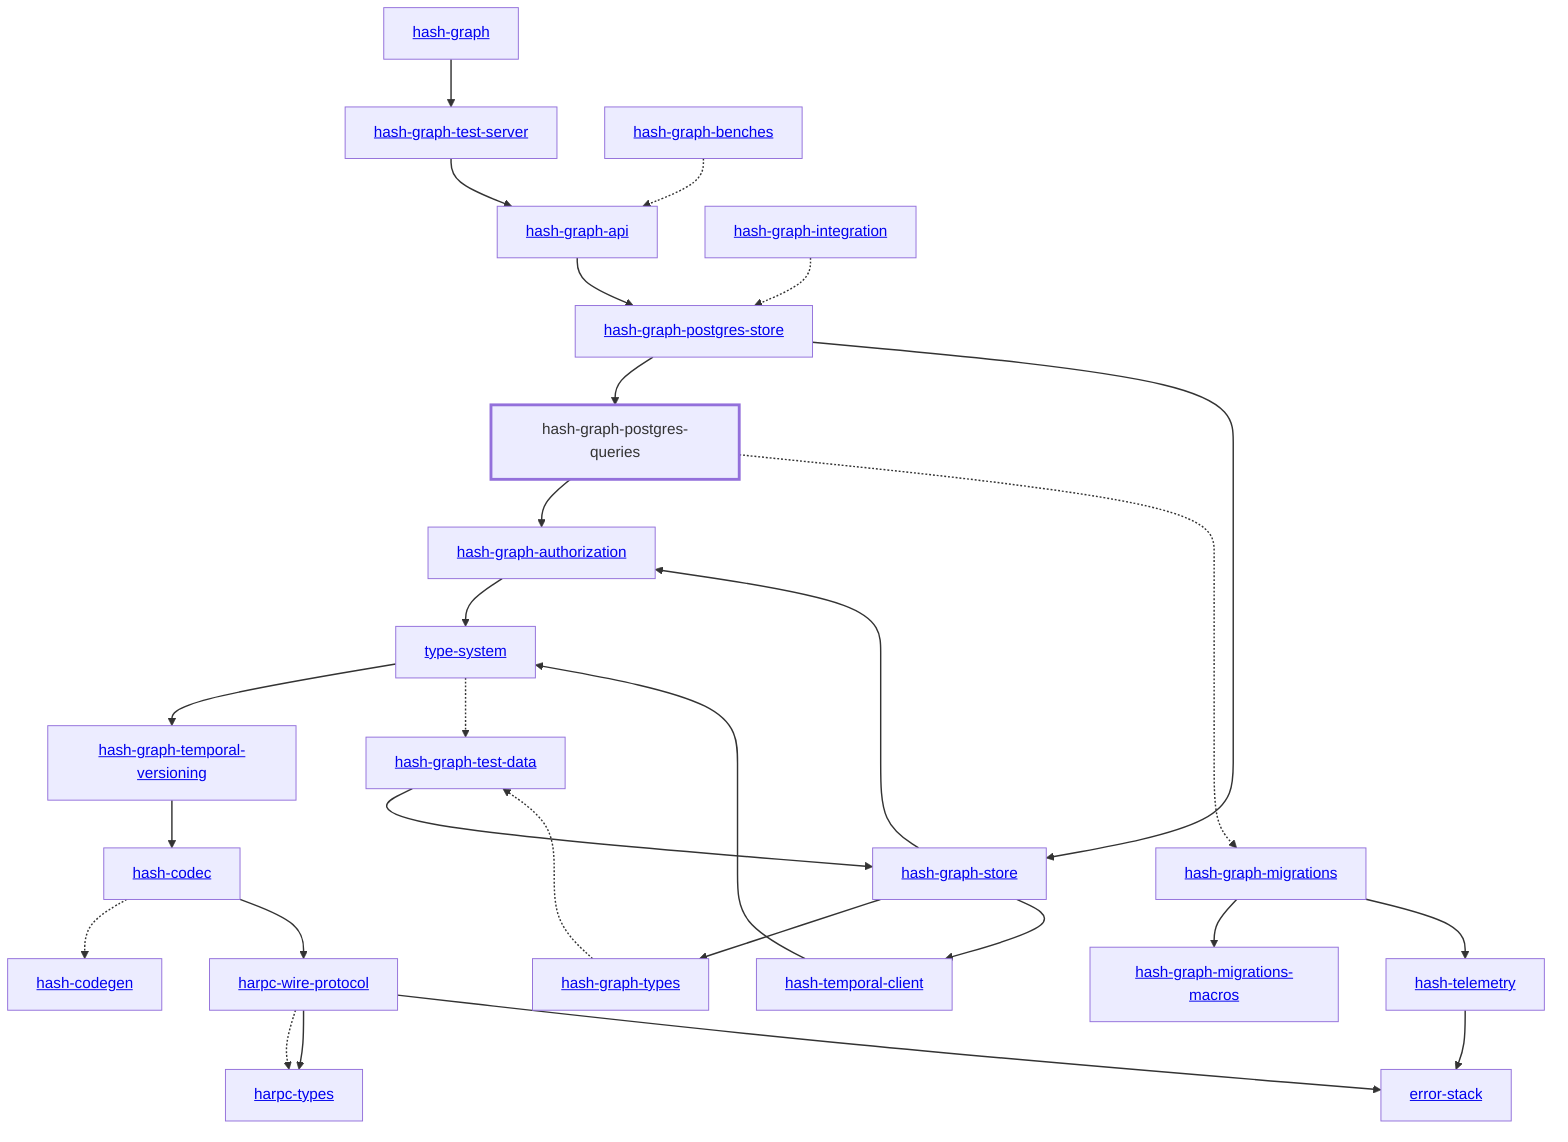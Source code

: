 graph TD
    linkStyle default stroke-width:1.5px
    classDef default stroke-width:1px
    classDef root stroke-width:3px
    classDef dev stroke-width:1px
    classDef build stroke-width:1px
    %% Legend
    %% --> : Normal dependency
    %% -.-> : Dev dependency
    %% ---> : Build dependency
    0[<a href="../hash_graph">hash-graph</a>]
    1[<a href="../type_system">type-system</a>]
    2[<a href="../hash_codec">hash-codec</a>]
    3[<a href="../hash_codegen">hash-codegen</a>]
    4[<a href="../hash_graph_api">hash-graph-api</a>]
    5[<a href="../hash_graph_authorization">hash-graph-authorization</a>]
    6[<a href="../hash_graph_migrations">hash-graph-migrations</a>]
    7[<a href="../hash_graph_migrations_macros">hash-graph-migrations-macros</a>]
    8[hash-graph-postgres-queries]
    class 8 root
    9[<a href="../hash_graph_postgres_store">hash-graph-postgres-store</a>]
    10[<a href="../hash_graph_store">hash-graph-store</a>]
    11[<a href="../hash_graph_temporal_versioning">hash-graph-temporal-versioning</a>]
    12[<a href="../hash_graph_test_server">hash-graph-test-server</a>]
    13[<a href="../hash_graph_types">hash-graph-types</a>]
    14[<a href="../harpc_types">harpc-types</a>]
    15[<a href="../harpc_wire_protocol">harpc-wire-protocol</a>]
    16[<a href="../hash_telemetry">hash-telemetry</a>]
    17[<a href="../hash_temporal_client">hash-temporal-client</a>]
    18[<a href="../error_stack">error-stack</a>]
    19[<a href="../hash_graph_benches">hash-graph-benches</a>]
    20[<a href="../hash_graph_integration">hash-graph-integration</a>]
    21[<a href="../hash_graph_test_data">hash-graph-test-data</a>]
    0 --> 12
    1 --> 11
    1 -.-> 21
    2 -.-> 3
    2 --> 15
    4 --> 9
    5 --> 1
    6 --> 7
    6 --> 16
    8 --> 5
    8 -.-> 6
    9 --> 8
    9 --> 10
    10 --> 5
    10 --> 13
    10 --> 17
    11 --> 2
    12 --> 4
    13 -.-> 21
    15 -.-> 14
    15 --> 14
    15 --> 18
    16 --> 18
    17 --> 1
    19 -.-> 4
    20 -.-> 9
    21 --> 10
